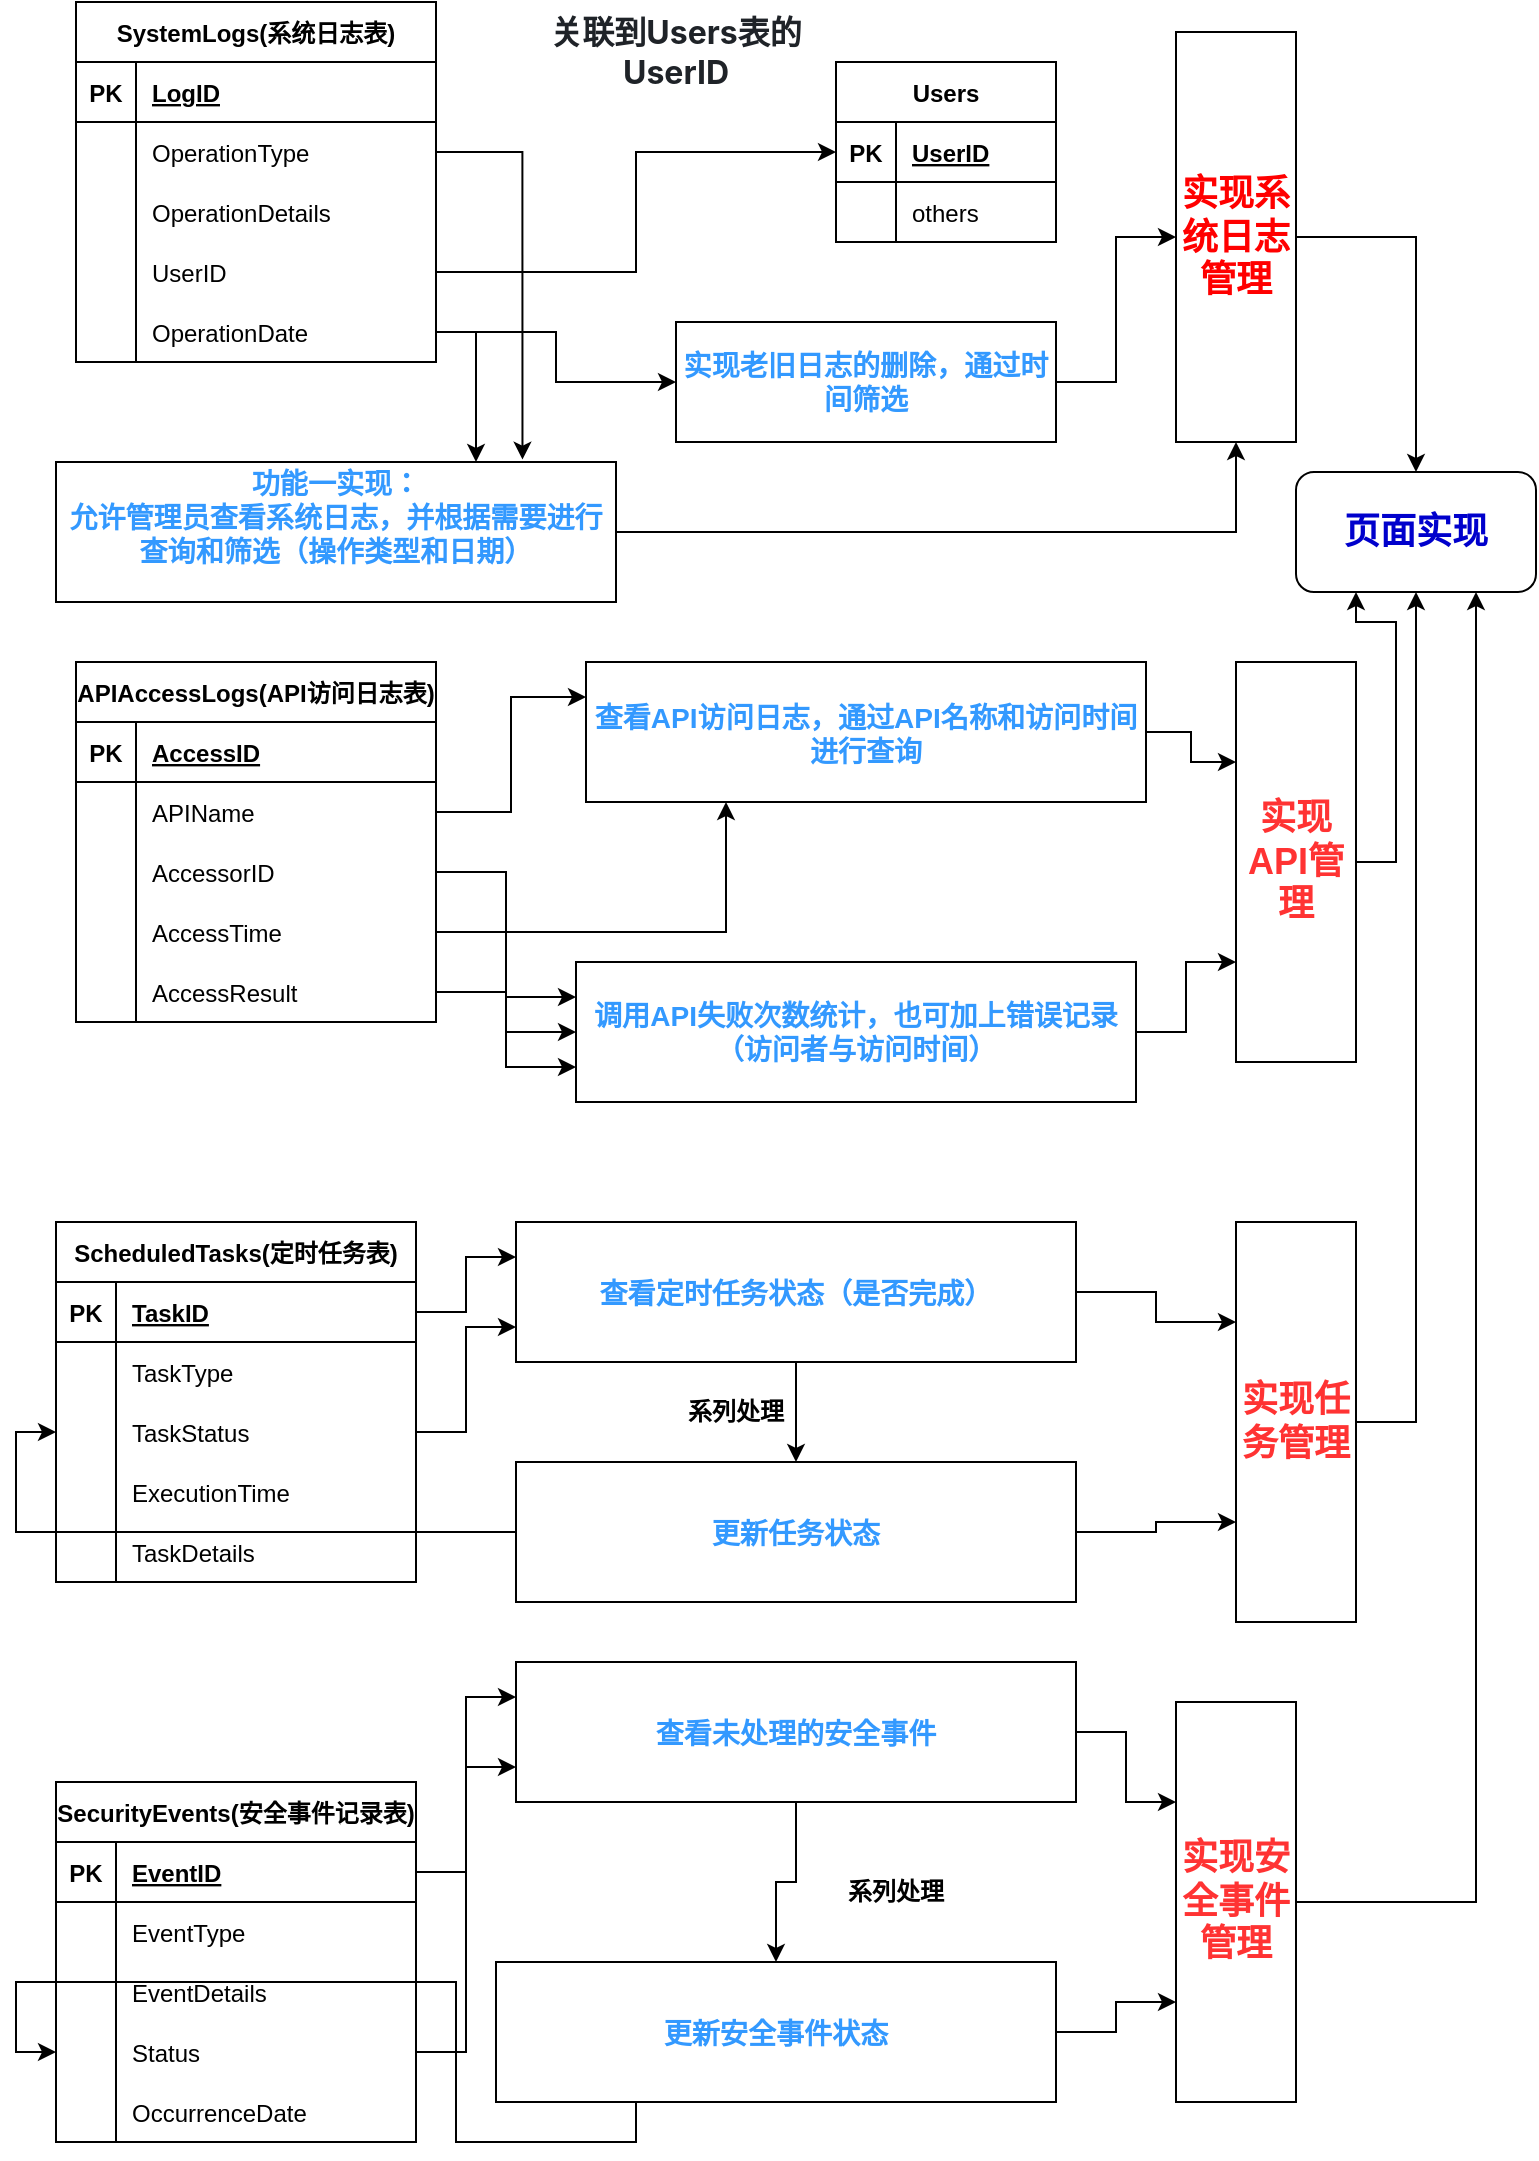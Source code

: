 <mxfile version="24.2.5" type="device">
  <diagram id="R2lEEEUBdFMjLlhIrx00" name="Page-1">
    <mxGraphModel dx="994" dy="949" grid="1" gridSize="10" guides="1" tooltips="1" connect="1" arrows="1" fold="1" page="1" pageScale="1" pageWidth="827" pageHeight="1169" math="0" shadow="0" extFonts="Permanent Marker^https://fonts.googleapis.com/css?family=Permanent+Marker">
      <root>
        <mxCell id="0" />
        <mxCell id="1" parent="0" />
        <mxCell id="C-vyLk0tnHw3VtMMgP7b-2" value="Users" style="shape=table;startSize=30;container=1;collapsible=1;childLayout=tableLayout;fixedRows=1;rowLines=0;fontStyle=1;align=center;resizeLast=1;" parent="1" vertex="1">
          <mxGeometry x="470" y="70" width="110" height="90" as="geometry" />
        </mxCell>
        <mxCell id="C-vyLk0tnHw3VtMMgP7b-3" value="" style="shape=partialRectangle;collapsible=0;dropTarget=0;pointerEvents=0;fillColor=none;points=[[0,0.5],[1,0.5]];portConstraint=eastwest;top=0;left=0;right=0;bottom=1;" parent="C-vyLk0tnHw3VtMMgP7b-2" vertex="1">
          <mxGeometry y="30" width="110" height="30" as="geometry" />
        </mxCell>
        <mxCell id="C-vyLk0tnHw3VtMMgP7b-4" value="PK" style="shape=partialRectangle;overflow=hidden;connectable=0;fillColor=none;top=0;left=0;bottom=0;right=0;fontStyle=1;" parent="C-vyLk0tnHw3VtMMgP7b-3" vertex="1">
          <mxGeometry width="30" height="30" as="geometry">
            <mxRectangle width="30" height="30" as="alternateBounds" />
          </mxGeometry>
        </mxCell>
        <mxCell id="C-vyLk0tnHw3VtMMgP7b-5" value="UserID" style="shape=partialRectangle;overflow=hidden;connectable=0;fillColor=none;top=0;left=0;bottom=0;right=0;align=left;spacingLeft=6;fontStyle=5;" parent="C-vyLk0tnHw3VtMMgP7b-3" vertex="1">
          <mxGeometry x="30" width="80" height="30" as="geometry">
            <mxRectangle width="80" height="30" as="alternateBounds" />
          </mxGeometry>
        </mxCell>
        <mxCell id="C-vyLk0tnHw3VtMMgP7b-9" value="" style="shape=partialRectangle;collapsible=0;dropTarget=0;pointerEvents=0;fillColor=none;points=[[0,0.5],[1,0.5]];portConstraint=eastwest;top=0;left=0;right=0;bottom=0;" parent="C-vyLk0tnHw3VtMMgP7b-2" vertex="1">
          <mxGeometry y="60" width="110" height="30" as="geometry" />
        </mxCell>
        <mxCell id="C-vyLk0tnHw3VtMMgP7b-10" value="" style="shape=partialRectangle;overflow=hidden;connectable=0;fillColor=none;top=0;left=0;bottom=0;right=0;" parent="C-vyLk0tnHw3VtMMgP7b-9" vertex="1">
          <mxGeometry width="30" height="30" as="geometry">
            <mxRectangle width="30" height="30" as="alternateBounds" />
          </mxGeometry>
        </mxCell>
        <mxCell id="C-vyLk0tnHw3VtMMgP7b-11" value="others" style="shape=partialRectangle;overflow=hidden;connectable=0;fillColor=none;top=0;left=0;bottom=0;right=0;align=left;spacingLeft=6;" parent="C-vyLk0tnHw3VtMMgP7b-9" vertex="1">
          <mxGeometry x="30" width="80" height="30" as="geometry">
            <mxRectangle width="80" height="30" as="alternateBounds" />
          </mxGeometry>
        </mxCell>
        <mxCell id="C-vyLk0tnHw3VtMMgP7b-23" value="SystemLogs(系统日志表)" style="shape=table;startSize=30;container=1;collapsible=1;childLayout=tableLayout;fixedRows=1;rowLines=0;fontStyle=1;align=center;resizeLast=1;" parent="1" vertex="1">
          <mxGeometry x="90" y="40" width="180" height="180" as="geometry" />
        </mxCell>
        <mxCell id="C-vyLk0tnHw3VtMMgP7b-24" value="" style="shape=partialRectangle;collapsible=0;dropTarget=0;pointerEvents=0;fillColor=none;points=[[0,0.5],[1,0.5]];portConstraint=eastwest;top=0;left=0;right=0;bottom=1;" parent="C-vyLk0tnHw3VtMMgP7b-23" vertex="1">
          <mxGeometry y="30" width="180" height="30" as="geometry" />
        </mxCell>
        <mxCell id="C-vyLk0tnHw3VtMMgP7b-25" value="PK" style="shape=partialRectangle;overflow=hidden;connectable=0;fillColor=none;top=0;left=0;bottom=0;right=0;fontStyle=1;" parent="C-vyLk0tnHw3VtMMgP7b-24" vertex="1">
          <mxGeometry width="30" height="30" as="geometry">
            <mxRectangle width="30" height="30" as="alternateBounds" />
          </mxGeometry>
        </mxCell>
        <mxCell id="C-vyLk0tnHw3VtMMgP7b-26" value="LogID" style="shape=partialRectangle;overflow=hidden;connectable=0;fillColor=none;top=0;left=0;bottom=0;right=0;align=left;spacingLeft=6;fontStyle=5;" parent="C-vyLk0tnHw3VtMMgP7b-24" vertex="1">
          <mxGeometry x="30" width="150" height="30" as="geometry">
            <mxRectangle width="150" height="30" as="alternateBounds" />
          </mxGeometry>
        </mxCell>
        <mxCell id="C-vyLk0tnHw3VtMMgP7b-27" value="" style="shape=partialRectangle;collapsible=0;dropTarget=0;pointerEvents=0;fillColor=none;points=[[0,0.5],[1,0.5]];portConstraint=eastwest;top=0;left=0;right=0;bottom=0;" parent="C-vyLk0tnHw3VtMMgP7b-23" vertex="1">
          <mxGeometry y="60" width="180" height="30" as="geometry" />
        </mxCell>
        <mxCell id="C-vyLk0tnHw3VtMMgP7b-28" value="" style="shape=partialRectangle;overflow=hidden;connectable=0;fillColor=none;top=0;left=0;bottom=0;right=0;" parent="C-vyLk0tnHw3VtMMgP7b-27" vertex="1">
          <mxGeometry width="30" height="30" as="geometry">
            <mxRectangle width="30" height="30" as="alternateBounds" />
          </mxGeometry>
        </mxCell>
        <mxCell id="C-vyLk0tnHw3VtMMgP7b-29" value="OperationType" style="shape=partialRectangle;overflow=hidden;connectable=0;fillColor=none;top=0;left=0;bottom=0;right=0;align=left;spacingLeft=6;" parent="C-vyLk0tnHw3VtMMgP7b-27" vertex="1">
          <mxGeometry x="30" width="150" height="30" as="geometry">
            <mxRectangle width="150" height="30" as="alternateBounds" />
          </mxGeometry>
        </mxCell>
        <mxCell id="iNMKow8Jw0Is4EPmuiwN-4" style="shape=partialRectangle;collapsible=0;dropTarget=0;pointerEvents=0;fillColor=none;points=[[0,0.5],[1,0.5]];portConstraint=eastwest;top=0;left=0;right=0;bottom=0;" vertex="1" parent="C-vyLk0tnHw3VtMMgP7b-23">
          <mxGeometry y="90" width="180" height="30" as="geometry" />
        </mxCell>
        <mxCell id="iNMKow8Jw0Is4EPmuiwN-5" style="shape=partialRectangle;overflow=hidden;connectable=0;fillColor=none;top=0;left=0;bottom=0;right=0;" vertex="1" parent="iNMKow8Jw0Is4EPmuiwN-4">
          <mxGeometry width="30" height="30" as="geometry">
            <mxRectangle width="30" height="30" as="alternateBounds" />
          </mxGeometry>
        </mxCell>
        <mxCell id="iNMKow8Jw0Is4EPmuiwN-6" value="OperationDetails" style="shape=partialRectangle;overflow=hidden;connectable=0;fillColor=none;top=0;left=0;bottom=0;right=0;align=left;spacingLeft=6;" vertex="1" parent="iNMKow8Jw0Is4EPmuiwN-4">
          <mxGeometry x="30" width="150" height="30" as="geometry">
            <mxRectangle width="150" height="30" as="alternateBounds" />
          </mxGeometry>
        </mxCell>
        <mxCell id="iNMKow8Jw0Is4EPmuiwN-7" style="shape=partialRectangle;collapsible=0;dropTarget=0;pointerEvents=0;fillColor=none;points=[[0,0.5],[1,0.5]];portConstraint=eastwest;top=0;left=0;right=0;bottom=0;" vertex="1" parent="C-vyLk0tnHw3VtMMgP7b-23">
          <mxGeometry y="120" width="180" height="30" as="geometry" />
        </mxCell>
        <mxCell id="iNMKow8Jw0Is4EPmuiwN-8" style="shape=partialRectangle;overflow=hidden;connectable=0;fillColor=none;top=0;left=0;bottom=0;right=0;" vertex="1" parent="iNMKow8Jw0Is4EPmuiwN-7">
          <mxGeometry width="30" height="30" as="geometry">
            <mxRectangle width="30" height="30" as="alternateBounds" />
          </mxGeometry>
        </mxCell>
        <mxCell id="iNMKow8Jw0Is4EPmuiwN-9" value="UserID" style="shape=partialRectangle;overflow=hidden;connectable=0;fillColor=none;top=0;left=0;bottom=0;right=0;align=left;spacingLeft=6;" vertex="1" parent="iNMKow8Jw0Is4EPmuiwN-7">
          <mxGeometry x="30" width="150" height="30" as="geometry">
            <mxRectangle width="150" height="30" as="alternateBounds" />
          </mxGeometry>
        </mxCell>
        <mxCell id="iNMKow8Jw0Is4EPmuiwN-10" style="shape=partialRectangle;collapsible=0;dropTarget=0;pointerEvents=0;fillColor=none;points=[[0,0.5],[1,0.5]];portConstraint=eastwest;top=0;left=0;right=0;bottom=0;" vertex="1" parent="C-vyLk0tnHw3VtMMgP7b-23">
          <mxGeometry y="150" width="180" height="30" as="geometry" />
        </mxCell>
        <mxCell id="iNMKow8Jw0Is4EPmuiwN-11" style="shape=partialRectangle;overflow=hidden;connectable=0;fillColor=none;top=0;left=0;bottom=0;right=0;" vertex="1" parent="iNMKow8Jw0Is4EPmuiwN-10">
          <mxGeometry width="30" height="30" as="geometry">
            <mxRectangle width="30" height="30" as="alternateBounds" />
          </mxGeometry>
        </mxCell>
        <mxCell id="iNMKow8Jw0Is4EPmuiwN-12" value="OperationDate" style="shape=partialRectangle;overflow=hidden;connectable=0;fillColor=none;top=0;left=0;bottom=0;right=0;align=left;spacingLeft=6;" vertex="1" parent="iNMKow8Jw0Is4EPmuiwN-10">
          <mxGeometry x="30" width="150" height="30" as="geometry">
            <mxRectangle width="150" height="30" as="alternateBounds" />
          </mxGeometry>
        </mxCell>
        <mxCell id="iNMKow8Jw0Is4EPmuiwN-18" value="&lt;span style=&quot;color: rgb(31, 35, 40); font-family: -apple-system, BlinkMacSystemFont, &amp;quot;Segoe UI&amp;quot;, &amp;quot;Noto Sans&amp;quot;, Helvetica, Arial, sans-serif, &amp;quot;Apple Color Emoji&amp;quot;, &amp;quot;Segoe UI Emoji&amp;quot;; font-size: 16px; text-align: left; background-color: rgb(255, 255, 255);&quot;&gt;&lt;b&gt;关联到Users表的UserID&lt;/b&gt;&lt;/span&gt;" style="text;html=1;align=center;verticalAlign=middle;whiteSpace=wrap;rounded=0;" vertex="1" parent="1">
          <mxGeometry x="310" y="40" width="160" height="50" as="geometry" />
        </mxCell>
        <mxCell id="iNMKow8Jw0Is4EPmuiwN-20" style="edgeStyle=orthogonalEdgeStyle;rounded=0;orthogonalLoop=1;jettySize=auto;html=1;exitX=1;exitY=0.5;exitDx=0;exitDy=0;entryX=0;entryY=0.5;entryDx=0;entryDy=0;" edge="1" parent="1" source="iNMKow8Jw0Is4EPmuiwN-7" target="C-vyLk0tnHw3VtMMgP7b-3">
          <mxGeometry relative="1" as="geometry" />
        </mxCell>
        <mxCell id="iNMKow8Jw0Is4EPmuiwN-31" style="edgeStyle=orthogonalEdgeStyle;rounded=0;orthogonalLoop=1;jettySize=auto;html=1;exitX=1;exitY=0.5;exitDx=0;exitDy=0;entryX=0.5;entryY=1;entryDx=0;entryDy=0;" edge="1" parent="1" source="iNMKow8Jw0Is4EPmuiwN-21" target="iNMKow8Jw0Is4EPmuiwN-29">
          <mxGeometry relative="1" as="geometry" />
        </mxCell>
        <mxCell id="iNMKow8Jw0Is4EPmuiwN-21" value="&lt;h3&gt;&lt;font color=&quot;#3399ff&quot;&gt;功能一实现：&lt;br&gt;&lt;span class=&quot;fontstyle0&quot;&gt;允许管理员查看系统日志，并根据需要进行查询和筛选（操作类型和日期）&lt;/span&gt;&lt;/font&gt;&lt;/h3&gt;&lt;div&gt;&lt;br style=&quot;font-variant-numeric: normal; font-variant-east-asian: normal; font-variant-alternates: normal; font-variant-position: normal; line-height: normal; text-align: -webkit-auto; text-size-adjust: auto;&quot;&gt;&lt;/div&gt;" style="rounded=0;whiteSpace=wrap;html=1;" vertex="1" parent="1">
          <mxGeometry x="80" y="270" width="280" height="70" as="geometry" />
        </mxCell>
        <mxCell id="iNMKow8Jw0Is4EPmuiwN-24" style="edgeStyle=orthogonalEdgeStyle;rounded=0;orthogonalLoop=1;jettySize=auto;html=1;exitX=1;exitY=0.5;exitDx=0;exitDy=0;entryX=0.75;entryY=0;entryDx=0;entryDy=0;" edge="1" parent="1" source="iNMKow8Jw0Is4EPmuiwN-10" target="iNMKow8Jw0Is4EPmuiwN-21">
          <mxGeometry relative="1" as="geometry" />
        </mxCell>
        <mxCell id="iNMKow8Jw0Is4EPmuiwN-26" style="edgeStyle=orthogonalEdgeStyle;rounded=0;orthogonalLoop=1;jettySize=auto;html=1;exitX=1;exitY=0.5;exitDx=0;exitDy=0;entryX=0.833;entryY=-0.017;entryDx=0;entryDy=0;entryPerimeter=0;" edge="1" parent="1" source="C-vyLk0tnHw3VtMMgP7b-27" target="iNMKow8Jw0Is4EPmuiwN-21">
          <mxGeometry relative="1" as="geometry" />
        </mxCell>
        <mxCell id="iNMKow8Jw0Is4EPmuiwN-30" style="edgeStyle=orthogonalEdgeStyle;rounded=0;orthogonalLoop=1;jettySize=auto;html=1;exitX=1;exitY=0.5;exitDx=0;exitDy=0;entryX=0;entryY=0.5;entryDx=0;entryDy=0;" edge="1" parent="1" source="iNMKow8Jw0Is4EPmuiwN-27" target="iNMKow8Jw0Is4EPmuiwN-29">
          <mxGeometry relative="1" as="geometry" />
        </mxCell>
        <mxCell id="iNMKow8Jw0Is4EPmuiwN-27" value="&lt;h3&gt;&lt;font color=&quot;#3399ff&quot;&gt;实现老旧日志的删除，通过时间筛选&lt;/font&gt;&lt;/h3&gt;" style="rounded=0;whiteSpace=wrap;html=1;" vertex="1" parent="1">
          <mxGeometry x="390" y="200" width="190" height="60" as="geometry" />
        </mxCell>
        <mxCell id="iNMKow8Jw0Is4EPmuiwN-28" style="edgeStyle=orthogonalEdgeStyle;rounded=0;orthogonalLoop=1;jettySize=auto;html=1;exitX=1;exitY=0.5;exitDx=0;exitDy=0;entryX=0;entryY=0.5;entryDx=0;entryDy=0;" edge="1" parent="1" source="iNMKow8Jw0Is4EPmuiwN-10" target="iNMKow8Jw0Is4EPmuiwN-27">
          <mxGeometry relative="1" as="geometry" />
        </mxCell>
        <mxCell id="iNMKow8Jw0Is4EPmuiwN-142" style="edgeStyle=orthogonalEdgeStyle;rounded=0;orthogonalLoop=1;jettySize=auto;html=1;exitX=1;exitY=0.5;exitDx=0;exitDy=0;entryX=0.5;entryY=0;entryDx=0;entryDy=0;" edge="1" parent="1" source="iNMKow8Jw0Is4EPmuiwN-29" target="iNMKow8Jw0Is4EPmuiwN-141">
          <mxGeometry relative="1" as="geometry" />
        </mxCell>
        <mxCell id="iNMKow8Jw0Is4EPmuiwN-29" value="&lt;h2&gt;&lt;b&gt;&lt;font color=&quot;#ff0000&quot;&gt;实现系统日志管理&lt;/font&gt;&lt;/b&gt;&lt;/h2&gt;" style="rounded=0;whiteSpace=wrap;html=1;" vertex="1" parent="1">
          <mxGeometry x="640" y="55" width="60" height="205" as="geometry" />
        </mxCell>
        <mxCell id="iNMKow8Jw0Is4EPmuiwN-45" value="APIAccessLogs(API访问日志表)" style="shape=table;startSize=30;container=1;collapsible=1;childLayout=tableLayout;fixedRows=1;rowLines=0;fontStyle=1;align=center;resizeLast=1;" vertex="1" parent="1">
          <mxGeometry x="90" y="370" width="180" height="180" as="geometry" />
        </mxCell>
        <mxCell id="iNMKow8Jw0Is4EPmuiwN-46" value="" style="shape=partialRectangle;collapsible=0;dropTarget=0;pointerEvents=0;fillColor=none;points=[[0,0.5],[1,0.5]];portConstraint=eastwest;top=0;left=0;right=0;bottom=1;" vertex="1" parent="iNMKow8Jw0Is4EPmuiwN-45">
          <mxGeometry y="30" width="180" height="30" as="geometry" />
        </mxCell>
        <mxCell id="iNMKow8Jw0Is4EPmuiwN-47" value="PK" style="shape=partialRectangle;overflow=hidden;connectable=0;fillColor=none;top=0;left=0;bottom=0;right=0;fontStyle=1;" vertex="1" parent="iNMKow8Jw0Is4EPmuiwN-46">
          <mxGeometry width="30" height="30" as="geometry">
            <mxRectangle width="30" height="30" as="alternateBounds" />
          </mxGeometry>
        </mxCell>
        <mxCell id="iNMKow8Jw0Is4EPmuiwN-48" value="AccessID" style="shape=partialRectangle;overflow=hidden;connectable=0;fillColor=none;top=0;left=0;bottom=0;right=0;align=left;spacingLeft=6;fontStyle=5;" vertex="1" parent="iNMKow8Jw0Is4EPmuiwN-46">
          <mxGeometry x="30" width="150" height="30" as="geometry">
            <mxRectangle width="150" height="30" as="alternateBounds" />
          </mxGeometry>
        </mxCell>
        <mxCell id="iNMKow8Jw0Is4EPmuiwN-49" value="" style="shape=partialRectangle;collapsible=0;dropTarget=0;pointerEvents=0;fillColor=none;points=[[0,0.5],[1,0.5]];portConstraint=eastwest;top=0;left=0;right=0;bottom=0;" vertex="1" parent="iNMKow8Jw0Is4EPmuiwN-45">
          <mxGeometry y="60" width="180" height="30" as="geometry" />
        </mxCell>
        <mxCell id="iNMKow8Jw0Is4EPmuiwN-50" value="" style="shape=partialRectangle;overflow=hidden;connectable=0;fillColor=none;top=0;left=0;bottom=0;right=0;" vertex="1" parent="iNMKow8Jw0Is4EPmuiwN-49">
          <mxGeometry width="30" height="30" as="geometry">
            <mxRectangle width="30" height="30" as="alternateBounds" />
          </mxGeometry>
        </mxCell>
        <mxCell id="iNMKow8Jw0Is4EPmuiwN-51" value="APIName" style="shape=partialRectangle;overflow=hidden;connectable=0;fillColor=none;top=0;left=0;bottom=0;right=0;align=left;spacingLeft=6;" vertex="1" parent="iNMKow8Jw0Is4EPmuiwN-49">
          <mxGeometry x="30" width="150" height="30" as="geometry">
            <mxRectangle width="150" height="30" as="alternateBounds" />
          </mxGeometry>
        </mxCell>
        <mxCell id="iNMKow8Jw0Is4EPmuiwN-52" style="shape=partialRectangle;collapsible=0;dropTarget=0;pointerEvents=0;fillColor=none;points=[[0,0.5],[1,0.5]];portConstraint=eastwest;top=0;left=0;right=0;bottom=0;" vertex="1" parent="iNMKow8Jw0Is4EPmuiwN-45">
          <mxGeometry y="90" width="180" height="30" as="geometry" />
        </mxCell>
        <mxCell id="iNMKow8Jw0Is4EPmuiwN-53" style="shape=partialRectangle;overflow=hidden;connectable=0;fillColor=none;top=0;left=0;bottom=0;right=0;" vertex="1" parent="iNMKow8Jw0Is4EPmuiwN-52">
          <mxGeometry width="30" height="30" as="geometry">
            <mxRectangle width="30" height="30" as="alternateBounds" />
          </mxGeometry>
        </mxCell>
        <mxCell id="iNMKow8Jw0Is4EPmuiwN-54" value="AccessorID" style="shape=partialRectangle;overflow=hidden;connectable=0;fillColor=none;top=0;left=0;bottom=0;right=0;align=left;spacingLeft=6;" vertex="1" parent="iNMKow8Jw0Is4EPmuiwN-52">
          <mxGeometry x="30" width="150" height="30" as="geometry">
            <mxRectangle width="150" height="30" as="alternateBounds" />
          </mxGeometry>
        </mxCell>
        <mxCell id="iNMKow8Jw0Is4EPmuiwN-55" style="shape=partialRectangle;collapsible=0;dropTarget=0;pointerEvents=0;fillColor=none;points=[[0,0.5],[1,0.5]];portConstraint=eastwest;top=0;left=0;right=0;bottom=0;" vertex="1" parent="iNMKow8Jw0Is4EPmuiwN-45">
          <mxGeometry y="120" width="180" height="30" as="geometry" />
        </mxCell>
        <mxCell id="iNMKow8Jw0Is4EPmuiwN-56" style="shape=partialRectangle;overflow=hidden;connectable=0;fillColor=none;top=0;left=0;bottom=0;right=0;" vertex="1" parent="iNMKow8Jw0Is4EPmuiwN-55">
          <mxGeometry width="30" height="30" as="geometry">
            <mxRectangle width="30" height="30" as="alternateBounds" />
          </mxGeometry>
        </mxCell>
        <mxCell id="iNMKow8Jw0Is4EPmuiwN-57" value="AccessTime" style="shape=partialRectangle;overflow=hidden;connectable=0;fillColor=none;top=0;left=0;bottom=0;right=0;align=left;spacingLeft=6;" vertex="1" parent="iNMKow8Jw0Is4EPmuiwN-55">
          <mxGeometry x="30" width="150" height="30" as="geometry">
            <mxRectangle width="150" height="30" as="alternateBounds" />
          </mxGeometry>
        </mxCell>
        <mxCell id="iNMKow8Jw0Is4EPmuiwN-58" style="shape=partialRectangle;collapsible=0;dropTarget=0;pointerEvents=0;fillColor=none;points=[[0,0.5],[1,0.5]];portConstraint=eastwest;top=0;left=0;right=0;bottom=0;" vertex="1" parent="iNMKow8Jw0Is4EPmuiwN-45">
          <mxGeometry y="150" width="180" height="30" as="geometry" />
        </mxCell>
        <mxCell id="iNMKow8Jw0Is4EPmuiwN-59" style="shape=partialRectangle;overflow=hidden;connectable=0;fillColor=none;top=0;left=0;bottom=0;right=0;" vertex="1" parent="iNMKow8Jw0Is4EPmuiwN-58">
          <mxGeometry width="30" height="30" as="geometry">
            <mxRectangle width="30" height="30" as="alternateBounds" />
          </mxGeometry>
        </mxCell>
        <mxCell id="iNMKow8Jw0Is4EPmuiwN-60" value="AccessResult" style="shape=partialRectangle;overflow=hidden;connectable=0;fillColor=none;top=0;left=0;bottom=0;right=0;align=left;spacingLeft=6;" vertex="1" parent="iNMKow8Jw0Is4EPmuiwN-58">
          <mxGeometry x="30" width="150" height="30" as="geometry">
            <mxRectangle width="150" height="30" as="alternateBounds" />
          </mxGeometry>
        </mxCell>
        <mxCell id="iNMKow8Jw0Is4EPmuiwN-69" style="edgeStyle=orthogonalEdgeStyle;rounded=0;orthogonalLoop=1;jettySize=auto;html=1;exitX=1;exitY=0.5;exitDx=0;exitDy=0;entryX=0;entryY=0.25;entryDx=0;entryDy=0;" edge="1" parent="1" source="iNMKow8Jw0Is4EPmuiwN-61" target="iNMKow8Jw0Is4EPmuiwN-68">
          <mxGeometry relative="1" as="geometry" />
        </mxCell>
        <mxCell id="iNMKow8Jw0Is4EPmuiwN-61" value="&lt;h3&gt;&lt;font color=&quot;#3399ff&quot;&gt;&lt;br&gt;查看API访问日志，通过API名称和访问时间进行查询&lt;/font&gt;&lt;/h3&gt;&lt;div&gt;&lt;br style=&quot;font-variant-numeric: normal; font-variant-east-asian: normal; font-variant-alternates: normal; font-variant-position: normal; line-height: normal; text-align: -webkit-auto; text-size-adjust: auto;&quot;&gt;&lt;/div&gt;" style="rounded=0;whiteSpace=wrap;html=1;" vertex="1" parent="1">
          <mxGeometry x="345" y="370" width="280" height="70" as="geometry" />
        </mxCell>
        <mxCell id="iNMKow8Jw0Is4EPmuiwN-62" style="edgeStyle=orthogonalEdgeStyle;rounded=0;orthogonalLoop=1;jettySize=auto;html=1;exitX=1;exitY=0.5;exitDx=0;exitDy=0;entryX=0;entryY=0.25;entryDx=0;entryDy=0;" edge="1" parent="1" source="iNMKow8Jw0Is4EPmuiwN-49" target="iNMKow8Jw0Is4EPmuiwN-61">
          <mxGeometry relative="1" as="geometry" />
        </mxCell>
        <mxCell id="iNMKow8Jw0Is4EPmuiwN-63" style="edgeStyle=orthogonalEdgeStyle;rounded=0;orthogonalLoop=1;jettySize=auto;html=1;exitX=1;exitY=0.5;exitDx=0;exitDy=0;entryX=0.25;entryY=1;entryDx=0;entryDy=0;" edge="1" parent="1" source="iNMKow8Jw0Is4EPmuiwN-55" target="iNMKow8Jw0Is4EPmuiwN-61">
          <mxGeometry relative="1" as="geometry" />
        </mxCell>
        <mxCell id="iNMKow8Jw0Is4EPmuiwN-70" style="edgeStyle=orthogonalEdgeStyle;rounded=0;orthogonalLoop=1;jettySize=auto;html=1;exitX=1;exitY=0.5;exitDx=0;exitDy=0;entryX=0;entryY=0.75;entryDx=0;entryDy=0;" edge="1" parent="1" source="iNMKow8Jw0Is4EPmuiwN-64" target="iNMKow8Jw0Is4EPmuiwN-68">
          <mxGeometry relative="1" as="geometry" />
        </mxCell>
        <mxCell id="iNMKow8Jw0Is4EPmuiwN-64" value="&lt;h3&gt;&lt;font color=&quot;#3399ff&quot;&gt;调用API失败次数统计，也可加上错误记录（访问者与访问时间）&lt;/font&gt;&lt;/h3&gt;" style="rounded=0;whiteSpace=wrap;html=1;" vertex="1" parent="1">
          <mxGeometry x="340" y="520" width="280" height="70" as="geometry" />
        </mxCell>
        <mxCell id="iNMKow8Jw0Is4EPmuiwN-65" style="edgeStyle=orthogonalEdgeStyle;rounded=0;orthogonalLoop=1;jettySize=auto;html=1;exitX=1;exitY=0.5;exitDx=0;exitDy=0;entryX=0;entryY=0.25;entryDx=0;entryDy=0;" edge="1" parent="1" source="iNMKow8Jw0Is4EPmuiwN-52" target="iNMKow8Jw0Is4EPmuiwN-64">
          <mxGeometry relative="1" as="geometry" />
        </mxCell>
        <mxCell id="iNMKow8Jw0Is4EPmuiwN-66" style="edgeStyle=orthogonalEdgeStyle;rounded=0;orthogonalLoop=1;jettySize=auto;html=1;exitX=1;exitY=0.5;exitDx=0;exitDy=0;entryX=0;entryY=0.5;entryDx=0;entryDy=0;" edge="1" parent="1" source="iNMKow8Jw0Is4EPmuiwN-55" target="iNMKow8Jw0Is4EPmuiwN-64">
          <mxGeometry relative="1" as="geometry" />
        </mxCell>
        <mxCell id="iNMKow8Jw0Is4EPmuiwN-67" style="edgeStyle=orthogonalEdgeStyle;rounded=0;orthogonalLoop=1;jettySize=auto;html=1;exitX=1;exitY=0.5;exitDx=0;exitDy=0;entryX=0;entryY=0.75;entryDx=0;entryDy=0;" edge="1" parent="1" source="iNMKow8Jw0Is4EPmuiwN-58" target="iNMKow8Jw0Is4EPmuiwN-64">
          <mxGeometry relative="1" as="geometry" />
        </mxCell>
        <mxCell id="iNMKow8Jw0Is4EPmuiwN-143" style="edgeStyle=orthogonalEdgeStyle;rounded=0;orthogonalLoop=1;jettySize=auto;html=1;exitX=1;exitY=0.5;exitDx=0;exitDy=0;entryX=0.25;entryY=1;entryDx=0;entryDy=0;" edge="1" parent="1" source="iNMKow8Jw0Is4EPmuiwN-68" target="iNMKow8Jw0Is4EPmuiwN-141">
          <mxGeometry relative="1" as="geometry" />
        </mxCell>
        <mxCell id="iNMKow8Jw0Is4EPmuiwN-68" value="&lt;h2&gt;&lt;font color=&quot;#ff3333&quot;&gt;实现API管理&lt;/font&gt;&lt;/h2&gt;" style="rounded=0;whiteSpace=wrap;html=1;" vertex="1" parent="1">
          <mxGeometry x="670" y="370" width="60" height="200" as="geometry" />
        </mxCell>
        <mxCell id="iNMKow8Jw0Is4EPmuiwN-71" value="ScheduledTasks(定时任务表)" style="shape=table;startSize=30;container=1;collapsible=1;childLayout=tableLayout;fixedRows=1;rowLines=0;fontStyle=1;align=center;resizeLast=1;" vertex="1" parent="1">
          <mxGeometry x="80" y="650" width="180" height="180" as="geometry" />
        </mxCell>
        <mxCell id="iNMKow8Jw0Is4EPmuiwN-72" value="" style="shape=partialRectangle;collapsible=0;dropTarget=0;pointerEvents=0;fillColor=none;points=[[0,0.5],[1,0.5]];portConstraint=eastwest;top=0;left=0;right=0;bottom=1;" vertex="1" parent="iNMKow8Jw0Is4EPmuiwN-71">
          <mxGeometry y="30" width="180" height="30" as="geometry" />
        </mxCell>
        <mxCell id="iNMKow8Jw0Is4EPmuiwN-73" value="PK" style="shape=partialRectangle;overflow=hidden;connectable=0;fillColor=none;top=0;left=0;bottom=0;right=0;fontStyle=1;" vertex="1" parent="iNMKow8Jw0Is4EPmuiwN-72">
          <mxGeometry width="30" height="30" as="geometry">
            <mxRectangle width="30" height="30" as="alternateBounds" />
          </mxGeometry>
        </mxCell>
        <mxCell id="iNMKow8Jw0Is4EPmuiwN-74" value="TaskID" style="shape=partialRectangle;overflow=hidden;connectable=0;fillColor=none;top=0;left=0;bottom=0;right=0;align=left;spacingLeft=6;fontStyle=5;" vertex="1" parent="iNMKow8Jw0Is4EPmuiwN-72">
          <mxGeometry x="30" width="150" height="30" as="geometry">
            <mxRectangle width="150" height="30" as="alternateBounds" />
          </mxGeometry>
        </mxCell>
        <mxCell id="iNMKow8Jw0Is4EPmuiwN-75" value="" style="shape=partialRectangle;collapsible=0;dropTarget=0;pointerEvents=0;fillColor=none;points=[[0,0.5],[1,0.5]];portConstraint=eastwest;top=0;left=0;right=0;bottom=0;" vertex="1" parent="iNMKow8Jw0Is4EPmuiwN-71">
          <mxGeometry y="60" width="180" height="30" as="geometry" />
        </mxCell>
        <mxCell id="iNMKow8Jw0Is4EPmuiwN-76" value="" style="shape=partialRectangle;overflow=hidden;connectable=0;fillColor=none;top=0;left=0;bottom=0;right=0;" vertex="1" parent="iNMKow8Jw0Is4EPmuiwN-75">
          <mxGeometry width="30" height="30" as="geometry">
            <mxRectangle width="30" height="30" as="alternateBounds" />
          </mxGeometry>
        </mxCell>
        <mxCell id="iNMKow8Jw0Is4EPmuiwN-77" value="TaskType" style="shape=partialRectangle;overflow=hidden;connectable=0;fillColor=none;top=0;left=0;bottom=0;right=0;align=left;spacingLeft=6;" vertex="1" parent="iNMKow8Jw0Is4EPmuiwN-75">
          <mxGeometry x="30" width="150" height="30" as="geometry">
            <mxRectangle width="150" height="30" as="alternateBounds" />
          </mxGeometry>
        </mxCell>
        <mxCell id="iNMKow8Jw0Is4EPmuiwN-78" style="shape=partialRectangle;collapsible=0;dropTarget=0;pointerEvents=0;fillColor=none;points=[[0,0.5],[1,0.5]];portConstraint=eastwest;top=0;left=0;right=0;bottom=0;" vertex="1" parent="iNMKow8Jw0Is4EPmuiwN-71">
          <mxGeometry y="90" width="180" height="30" as="geometry" />
        </mxCell>
        <mxCell id="iNMKow8Jw0Is4EPmuiwN-79" style="shape=partialRectangle;overflow=hidden;connectable=0;fillColor=none;top=0;left=0;bottom=0;right=0;" vertex="1" parent="iNMKow8Jw0Is4EPmuiwN-78">
          <mxGeometry width="30" height="30" as="geometry">
            <mxRectangle width="30" height="30" as="alternateBounds" />
          </mxGeometry>
        </mxCell>
        <mxCell id="iNMKow8Jw0Is4EPmuiwN-80" value="TaskStatus" style="shape=partialRectangle;overflow=hidden;connectable=0;fillColor=none;top=0;left=0;bottom=0;right=0;align=left;spacingLeft=6;" vertex="1" parent="iNMKow8Jw0Is4EPmuiwN-78">
          <mxGeometry x="30" width="150" height="30" as="geometry">
            <mxRectangle width="150" height="30" as="alternateBounds" />
          </mxGeometry>
        </mxCell>
        <mxCell id="iNMKow8Jw0Is4EPmuiwN-81" style="shape=partialRectangle;collapsible=0;dropTarget=0;pointerEvents=0;fillColor=none;points=[[0,0.5],[1,0.5]];portConstraint=eastwest;top=0;left=0;right=0;bottom=0;" vertex="1" parent="iNMKow8Jw0Is4EPmuiwN-71">
          <mxGeometry y="120" width="180" height="30" as="geometry" />
        </mxCell>
        <mxCell id="iNMKow8Jw0Is4EPmuiwN-82" style="shape=partialRectangle;overflow=hidden;connectable=0;fillColor=none;top=0;left=0;bottom=0;right=0;" vertex="1" parent="iNMKow8Jw0Is4EPmuiwN-81">
          <mxGeometry width="30" height="30" as="geometry">
            <mxRectangle width="30" height="30" as="alternateBounds" />
          </mxGeometry>
        </mxCell>
        <mxCell id="iNMKow8Jw0Is4EPmuiwN-83" value="ExecutionTime" style="shape=partialRectangle;overflow=hidden;connectable=0;fillColor=none;top=0;left=0;bottom=0;right=0;align=left;spacingLeft=6;" vertex="1" parent="iNMKow8Jw0Is4EPmuiwN-81">
          <mxGeometry x="30" width="150" height="30" as="geometry">
            <mxRectangle width="150" height="30" as="alternateBounds" />
          </mxGeometry>
        </mxCell>
        <mxCell id="iNMKow8Jw0Is4EPmuiwN-84" style="shape=partialRectangle;collapsible=0;dropTarget=0;pointerEvents=0;fillColor=none;points=[[0,0.5],[1,0.5]];portConstraint=eastwest;top=0;left=0;right=0;bottom=0;" vertex="1" parent="iNMKow8Jw0Is4EPmuiwN-71">
          <mxGeometry y="150" width="180" height="30" as="geometry" />
        </mxCell>
        <mxCell id="iNMKow8Jw0Is4EPmuiwN-85" style="shape=partialRectangle;overflow=hidden;connectable=0;fillColor=none;top=0;left=0;bottom=0;right=0;" vertex="1" parent="iNMKow8Jw0Is4EPmuiwN-84">
          <mxGeometry width="30" height="30" as="geometry">
            <mxRectangle width="30" height="30" as="alternateBounds" />
          </mxGeometry>
        </mxCell>
        <mxCell id="iNMKow8Jw0Is4EPmuiwN-86" value="TaskDetails" style="shape=partialRectangle;overflow=hidden;connectable=0;fillColor=none;top=0;left=0;bottom=0;right=0;align=left;spacingLeft=6;" vertex="1" parent="iNMKow8Jw0Is4EPmuiwN-84">
          <mxGeometry x="30" width="150" height="30" as="geometry">
            <mxRectangle width="150" height="30" as="alternateBounds" />
          </mxGeometry>
        </mxCell>
        <mxCell id="iNMKow8Jw0Is4EPmuiwN-103" value="SecurityEvents(安全事件记录表)" style="shape=table;startSize=30;container=1;collapsible=1;childLayout=tableLayout;fixedRows=1;rowLines=0;fontStyle=1;align=center;resizeLast=1;" vertex="1" parent="1">
          <mxGeometry x="80" y="930" width="180" height="180" as="geometry" />
        </mxCell>
        <mxCell id="iNMKow8Jw0Is4EPmuiwN-104" value="" style="shape=partialRectangle;collapsible=0;dropTarget=0;pointerEvents=0;fillColor=none;points=[[0,0.5],[1,0.5]];portConstraint=eastwest;top=0;left=0;right=0;bottom=1;" vertex="1" parent="iNMKow8Jw0Is4EPmuiwN-103">
          <mxGeometry y="30" width="180" height="30" as="geometry" />
        </mxCell>
        <mxCell id="iNMKow8Jw0Is4EPmuiwN-105" value="PK" style="shape=partialRectangle;overflow=hidden;connectable=0;fillColor=none;top=0;left=0;bottom=0;right=0;fontStyle=1;" vertex="1" parent="iNMKow8Jw0Is4EPmuiwN-104">
          <mxGeometry width="30" height="30" as="geometry">
            <mxRectangle width="30" height="30" as="alternateBounds" />
          </mxGeometry>
        </mxCell>
        <mxCell id="iNMKow8Jw0Is4EPmuiwN-106" value="EventID" style="shape=partialRectangle;overflow=hidden;connectable=0;fillColor=none;top=0;left=0;bottom=0;right=0;align=left;spacingLeft=6;fontStyle=5;" vertex="1" parent="iNMKow8Jw0Is4EPmuiwN-104">
          <mxGeometry x="30" width="150" height="30" as="geometry">
            <mxRectangle width="150" height="30" as="alternateBounds" />
          </mxGeometry>
        </mxCell>
        <mxCell id="iNMKow8Jw0Is4EPmuiwN-107" value="" style="shape=partialRectangle;collapsible=0;dropTarget=0;pointerEvents=0;fillColor=none;points=[[0,0.5],[1,0.5]];portConstraint=eastwest;top=0;left=0;right=0;bottom=0;" vertex="1" parent="iNMKow8Jw0Is4EPmuiwN-103">
          <mxGeometry y="60" width="180" height="30" as="geometry" />
        </mxCell>
        <mxCell id="iNMKow8Jw0Is4EPmuiwN-108" value="" style="shape=partialRectangle;overflow=hidden;connectable=0;fillColor=none;top=0;left=0;bottom=0;right=0;" vertex="1" parent="iNMKow8Jw0Is4EPmuiwN-107">
          <mxGeometry width="30" height="30" as="geometry">
            <mxRectangle width="30" height="30" as="alternateBounds" />
          </mxGeometry>
        </mxCell>
        <mxCell id="iNMKow8Jw0Is4EPmuiwN-109" value="EventType" style="shape=partialRectangle;overflow=hidden;connectable=0;fillColor=none;top=0;left=0;bottom=0;right=0;align=left;spacingLeft=6;" vertex="1" parent="iNMKow8Jw0Is4EPmuiwN-107">
          <mxGeometry x="30" width="150" height="30" as="geometry">
            <mxRectangle width="150" height="30" as="alternateBounds" />
          </mxGeometry>
        </mxCell>
        <mxCell id="iNMKow8Jw0Is4EPmuiwN-110" style="shape=partialRectangle;collapsible=0;dropTarget=0;pointerEvents=0;fillColor=none;points=[[0,0.5],[1,0.5]];portConstraint=eastwest;top=0;left=0;right=0;bottom=0;" vertex="1" parent="iNMKow8Jw0Is4EPmuiwN-103">
          <mxGeometry y="90" width="180" height="30" as="geometry" />
        </mxCell>
        <mxCell id="iNMKow8Jw0Is4EPmuiwN-111" style="shape=partialRectangle;overflow=hidden;connectable=0;fillColor=none;top=0;left=0;bottom=0;right=0;" vertex="1" parent="iNMKow8Jw0Is4EPmuiwN-110">
          <mxGeometry width="30" height="30" as="geometry">
            <mxRectangle width="30" height="30" as="alternateBounds" />
          </mxGeometry>
        </mxCell>
        <mxCell id="iNMKow8Jw0Is4EPmuiwN-112" value="EventDetails" style="shape=partialRectangle;overflow=hidden;connectable=0;fillColor=none;top=0;left=0;bottom=0;right=0;align=left;spacingLeft=6;" vertex="1" parent="iNMKow8Jw0Is4EPmuiwN-110">
          <mxGeometry x="30" width="150" height="30" as="geometry">
            <mxRectangle width="150" height="30" as="alternateBounds" />
          </mxGeometry>
        </mxCell>
        <mxCell id="iNMKow8Jw0Is4EPmuiwN-113" style="shape=partialRectangle;collapsible=0;dropTarget=0;pointerEvents=0;fillColor=none;points=[[0,0.5],[1,0.5]];portConstraint=eastwest;top=0;left=0;right=0;bottom=0;" vertex="1" parent="iNMKow8Jw0Is4EPmuiwN-103">
          <mxGeometry y="120" width="180" height="30" as="geometry" />
        </mxCell>
        <mxCell id="iNMKow8Jw0Is4EPmuiwN-114" style="shape=partialRectangle;overflow=hidden;connectable=0;fillColor=none;top=0;left=0;bottom=0;right=0;" vertex="1" parent="iNMKow8Jw0Is4EPmuiwN-113">
          <mxGeometry width="30" height="30" as="geometry">
            <mxRectangle width="30" height="30" as="alternateBounds" />
          </mxGeometry>
        </mxCell>
        <mxCell id="iNMKow8Jw0Is4EPmuiwN-115" value="Status" style="shape=partialRectangle;overflow=hidden;connectable=0;fillColor=none;top=0;left=0;bottom=0;right=0;align=left;spacingLeft=6;" vertex="1" parent="iNMKow8Jw0Is4EPmuiwN-113">
          <mxGeometry x="30" width="150" height="30" as="geometry">
            <mxRectangle width="150" height="30" as="alternateBounds" />
          </mxGeometry>
        </mxCell>
        <mxCell id="iNMKow8Jw0Is4EPmuiwN-116" style="shape=partialRectangle;collapsible=0;dropTarget=0;pointerEvents=0;fillColor=none;points=[[0,0.5],[1,0.5]];portConstraint=eastwest;top=0;left=0;right=0;bottom=0;" vertex="1" parent="iNMKow8Jw0Is4EPmuiwN-103">
          <mxGeometry y="150" width="180" height="30" as="geometry" />
        </mxCell>
        <mxCell id="iNMKow8Jw0Is4EPmuiwN-117" style="shape=partialRectangle;overflow=hidden;connectable=0;fillColor=none;top=0;left=0;bottom=0;right=0;" vertex="1" parent="iNMKow8Jw0Is4EPmuiwN-116">
          <mxGeometry width="30" height="30" as="geometry">
            <mxRectangle width="30" height="30" as="alternateBounds" />
          </mxGeometry>
        </mxCell>
        <mxCell id="iNMKow8Jw0Is4EPmuiwN-118" value="OccurrenceDate" style="shape=partialRectangle;overflow=hidden;connectable=0;fillColor=none;top=0;left=0;bottom=0;right=0;align=left;spacingLeft=6;" vertex="1" parent="iNMKow8Jw0Is4EPmuiwN-116">
          <mxGeometry x="30" width="150" height="30" as="geometry">
            <mxRectangle width="150" height="30" as="alternateBounds" />
          </mxGeometry>
        </mxCell>
        <mxCell id="iNMKow8Jw0Is4EPmuiwN-123" style="edgeStyle=orthogonalEdgeStyle;rounded=0;orthogonalLoop=1;jettySize=auto;html=1;exitX=0.5;exitY=1;exitDx=0;exitDy=0;entryX=0.5;entryY=0;entryDx=0;entryDy=0;" edge="1" parent="1" source="iNMKow8Jw0Is4EPmuiwN-119" target="iNMKow8Jw0Is4EPmuiwN-122">
          <mxGeometry relative="1" as="geometry" />
        </mxCell>
        <mxCell id="iNMKow8Jw0Is4EPmuiwN-127" style="edgeStyle=orthogonalEdgeStyle;rounded=0;orthogonalLoop=1;jettySize=auto;html=1;exitX=1;exitY=0.5;exitDx=0;exitDy=0;entryX=0;entryY=0.25;entryDx=0;entryDy=0;" edge="1" parent="1" source="iNMKow8Jw0Is4EPmuiwN-119" target="iNMKow8Jw0Is4EPmuiwN-126">
          <mxGeometry relative="1" as="geometry" />
        </mxCell>
        <mxCell id="iNMKow8Jw0Is4EPmuiwN-119" value="&lt;h3&gt;&lt;font color=&quot;#3399ff&quot;&gt;&lt;br&gt;查看定时任务状态（是否完成）&lt;/font&gt;&lt;/h3&gt;&lt;div&gt;&lt;br style=&quot;font-variant-numeric: normal; font-variant-east-asian: normal; font-variant-alternates: normal; font-variant-position: normal; line-height: normal; text-align: -webkit-auto; text-size-adjust: auto;&quot;&gt;&lt;/div&gt;" style="rounded=0;whiteSpace=wrap;html=1;" vertex="1" parent="1">
          <mxGeometry x="310" y="650" width="280" height="70" as="geometry" />
        </mxCell>
        <mxCell id="iNMKow8Jw0Is4EPmuiwN-120" style="edgeStyle=orthogonalEdgeStyle;rounded=0;orthogonalLoop=1;jettySize=auto;html=1;exitX=1;exitY=0.5;exitDx=0;exitDy=0;entryX=0;entryY=0.75;entryDx=0;entryDy=0;" edge="1" parent="1" source="iNMKow8Jw0Is4EPmuiwN-78" target="iNMKow8Jw0Is4EPmuiwN-119">
          <mxGeometry relative="1" as="geometry" />
        </mxCell>
        <mxCell id="iNMKow8Jw0Is4EPmuiwN-121" style="edgeStyle=orthogonalEdgeStyle;rounded=0;orthogonalLoop=1;jettySize=auto;html=1;exitX=1;exitY=0.5;exitDx=0;exitDy=0;entryX=0;entryY=0.25;entryDx=0;entryDy=0;" edge="1" parent="1" source="iNMKow8Jw0Is4EPmuiwN-72" target="iNMKow8Jw0Is4EPmuiwN-119">
          <mxGeometry relative="1" as="geometry" />
        </mxCell>
        <mxCell id="iNMKow8Jw0Is4EPmuiwN-124" style="edgeStyle=orthogonalEdgeStyle;rounded=0;orthogonalLoop=1;jettySize=auto;html=1;exitX=0;exitY=0.5;exitDx=0;exitDy=0;entryX=0;entryY=0.5;entryDx=0;entryDy=0;" edge="1" parent="1" source="iNMKow8Jw0Is4EPmuiwN-122" target="iNMKow8Jw0Is4EPmuiwN-78">
          <mxGeometry relative="1" as="geometry" />
        </mxCell>
        <mxCell id="iNMKow8Jw0Is4EPmuiwN-128" style="edgeStyle=orthogonalEdgeStyle;rounded=0;orthogonalLoop=1;jettySize=auto;html=1;exitX=1;exitY=0.5;exitDx=0;exitDy=0;entryX=0;entryY=0.75;entryDx=0;entryDy=0;" edge="1" parent="1" source="iNMKow8Jw0Is4EPmuiwN-122" target="iNMKow8Jw0Is4EPmuiwN-126">
          <mxGeometry relative="1" as="geometry" />
        </mxCell>
        <mxCell id="iNMKow8Jw0Is4EPmuiwN-122" value="&lt;h3&gt;&lt;font color=&quot;#3399ff&quot;&gt;&lt;br&gt;更新任务状态&lt;/font&gt;&lt;/h3&gt;&lt;div&gt;&lt;br style=&quot;font-variant-numeric: normal; font-variant-east-asian: normal; font-variant-alternates: normal; font-variant-position: normal; line-height: normal; text-align: -webkit-auto; text-size-adjust: auto;&quot;&gt;&lt;/div&gt;" style="rounded=0;whiteSpace=wrap;html=1;" vertex="1" parent="1">
          <mxGeometry x="310" y="770" width="280" height="70" as="geometry" />
        </mxCell>
        <mxCell id="iNMKow8Jw0Is4EPmuiwN-125" value="&lt;b&gt;系列处理&lt;/b&gt;" style="text;html=1;align=center;verticalAlign=middle;whiteSpace=wrap;rounded=0;" vertex="1" parent="1">
          <mxGeometry x="390" y="730" width="60" height="30" as="geometry" />
        </mxCell>
        <mxCell id="iNMKow8Jw0Is4EPmuiwN-144" style="edgeStyle=orthogonalEdgeStyle;rounded=0;orthogonalLoop=1;jettySize=auto;html=1;exitX=1;exitY=0.5;exitDx=0;exitDy=0;" edge="1" parent="1" source="iNMKow8Jw0Is4EPmuiwN-126" target="iNMKow8Jw0Is4EPmuiwN-141">
          <mxGeometry relative="1" as="geometry" />
        </mxCell>
        <mxCell id="iNMKow8Jw0Is4EPmuiwN-126" value="&lt;h2&gt;&lt;font color=&quot;#ff3333&quot;&gt;实现任务管理&lt;/font&gt;&lt;/h2&gt;" style="rounded=0;whiteSpace=wrap;html=1;" vertex="1" parent="1">
          <mxGeometry x="670" y="650" width="60" height="200" as="geometry" />
        </mxCell>
        <mxCell id="iNMKow8Jw0Is4EPmuiwN-133" style="edgeStyle=orthogonalEdgeStyle;rounded=0;orthogonalLoop=1;jettySize=auto;html=1;exitX=0.5;exitY=1;exitDx=0;exitDy=0;" edge="1" parent="1" source="iNMKow8Jw0Is4EPmuiwN-129" target="iNMKow8Jw0Is4EPmuiwN-132">
          <mxGeometry relative="1" as="geometry" />
        </mxCell>
        <mxCell id="iNMKow8Jw0Is4EPmuiwN-140" style="edgeStyle=orthogonalEdgeStyle;rounded=0;orthogonalLoop=1;jettySize=auto;html=1;exitX=1;exitY=0.5;exitDx=0;exitDy=0;entryX=0;entryY=0.25;entryDx=0;entryDy=0;" edge="1" parent="1" source="iNMKow8Jw0Is4EPmuiwN-129" target="iNMKow8Jw0Is4EPmuiwN-138">
          <mxGeometry relative="1" as="geometry" />
        </mxCell>
        <mxCell id="iNMKow8Jw0Is4EPmuiwN-129" value="&lt;h3&gt;&lt;font color=&quot;#3399ff&quot;&gt;&lt;br&gt;查看未处理的安全事件&lt;/font&gt;&lt;/h3&gt;&lt;div&gt;&lt;br style=&quot;font-variant-numeric: normal; font-variant-east-asian: normal; font-variant-alternates: normal; font-variant-position: normal; line-height: normal; text-align: -webkit-auto; text-size-adjust: auto;&quot;&gt;&lt;/div&gt;" style="rounded=0;whiteSpace=wrap;html=1;" vertex="1" parent="1">
          <mxGeometry x="310" y="870" width="280" height="70" as="geometry" />
        </mxCell>
        <mxCell id="iNMKow8Jw0Is4EPmuiwN-130" style="edgeStyle=orthogonalEdgeStyle;rounded=0;orthogonalLoop=1;jettySize=auto;html=1;exitX=1;exitY=0.5;exitDx=0;exitDy=0;entryX=0;entryY=0.25;entryDx=0;entryDy=0;" edge="1" parent="1" source="iNMKow8Jw0Is4EPmuiwN-104" target="iNMKow8Jw0Is4EPmuiwN-129">
          <mxGeometry relative="1" as="geometry" />
        </mxCell>
        <mxCell id="iNMKow8Jw0Is4EPmuiwN-131" style="edgeStyle=orthogonalEdgeStyle;rounded=0;orthogonalLoop=1;jettySize=auto;html=1;exitX=1;exitY=0.5;exitDx=0;exitDy=0;entryX=0;entryY=0.75;entryDx=0;entryDy=0;" edge="1" parent="1" source="iNMKow8Jw0Is4EPmuiwN-113" target="iNMKow8Jw0Is4EPmuiwN-129">
          <mxGeometry relative="1" as="geometry" />
        </mxCell>
        <mxCell id="iNMKow8Jw0Is4EPmuiwN-135" style="edgeStyle=orthogonalEdgeStyle;rounded=0;orthogonalLoop=1;jettySize=auto;html=1;exitX=0.25;exitY=1;exitDx=0;exitDy=0;entryX=0;entryY=0.5;entryDx=0;entryDy=0;" edge="1" parent="1" source="iNMKow8Jw0Is4EPmuiwN-132" target="iNMKow8Jw0Is4EPmuiwN-113">
          <mxGeometry relative="1" as="geometry" />
        </mxCell>
        <mxCell id="iNMKow8Jw0Is4EPmuiwN-139" style="edgeStyle=orthogonalEdgeStyle;rounded=0;orthogonalLoop=1;jettySize=auto;html=1;exitX=1;exitY=0.5;exitDx=0;exitDy=0;entryX=0;entryY=0.75;entryDx=0;entryDy=0;" edge="1" parent="1" source="iNMKow8Jw0Is4EPmuiwN-132" target="iNMKow8Jw0Is4EPmuiwN-138">
          <mxGeometry relative="1" as="geometry" />
        </mxCell>
        <mxCell id="iNMKow8Jw0Is4EPmuiwN-132" value="&lt;h3&gt;&lt;font color=&quot;#3399ff&quot;&gt;&lt;br&gt;更新安全事件状态&lt;/font&gt;&lt;/h3&gt;&lt;div&gt;&lt;br style=&quot;font-variant-numeric: normal; font-variant-east-asian: normal; font-variant-alternates: normal; font-variant-position: normal; line-height: normal; text-align: -webkit-auto; text-size-adjust: auto;&quot;&gt;&lt;/div&gt;" style="rounded=0;whiteSpace=wrap;html=1;" vertex="1" parent="1">
          <mxGeometry x="300" y="1020" width="280" height="70" as="geometry" />
        </mxCell>
        <mxCell id="iNMKow8Jw0Is4EPmuiwN-134" value="&lt;b&gt;系列处理&lt;/b&gt;" style="text;html=1;align=center;verticalAlign=middle;whiteSpace=wrap;rounded=0;" vertex="1" parent="1">
          <mxGeometry x="470" y="970" width="60" height="30" as="geometry" />
        </mxCell>
        <mxCell id="iNMKow8Jw0Is4EPmuiwN-145" style="edgeStyle=orthogonalEdgeStyle;rounded=0;orthogonalLoop=1;jettySize=auto;html=1;exitX=1;exitY=0.5;exitDx=0;exitDy=0;entryX=0.75;entryY=1;entryDx=0;entryDy=0;" edge="1" parent="1" source="iNMKow8Jw0Is4EPmuiwN-138" target="iNMKow8Jw0Is4EPmuiwN-141">
          <mxGeometry relative="1" as="geometry" />
        </mxCell>
        <mxCell id="iNMKow8Jw0Is4EPmuiwN-138" value="&lt;h2&gt;&lt;font color=&quot;#ff3333&quot;&gt;实现安全事件管理&lt;/font&gt;&lt;/h2&gt;" style="rounded=0;whiteSpace=wrap;html=1;" vertex="1" parent="1">
          <mxGeometry x="640" y="890" width="60" height="200" as="geometry" />
        </mxCell>
        <mxCell id="iNMKow8Jw0Is4EPmuiwN-141" value="&lt;h2&gt;&lt;b&gt;&lt;font color=&quot;#0000cc&quot;&gt;页面实现&lt;/font&gt;&lt;/b&gt;&lt;/h2&gt;" style="rounded=1;whiteSpace=wrap;html=1;" vertex="1" parent="1">
          <mxGeometry x="700" y="275" width="120" height="60" as="geometry" />
        </mxCell>
      </root>
    </mxGraphModel>
  </diagram>
</mxfile>
